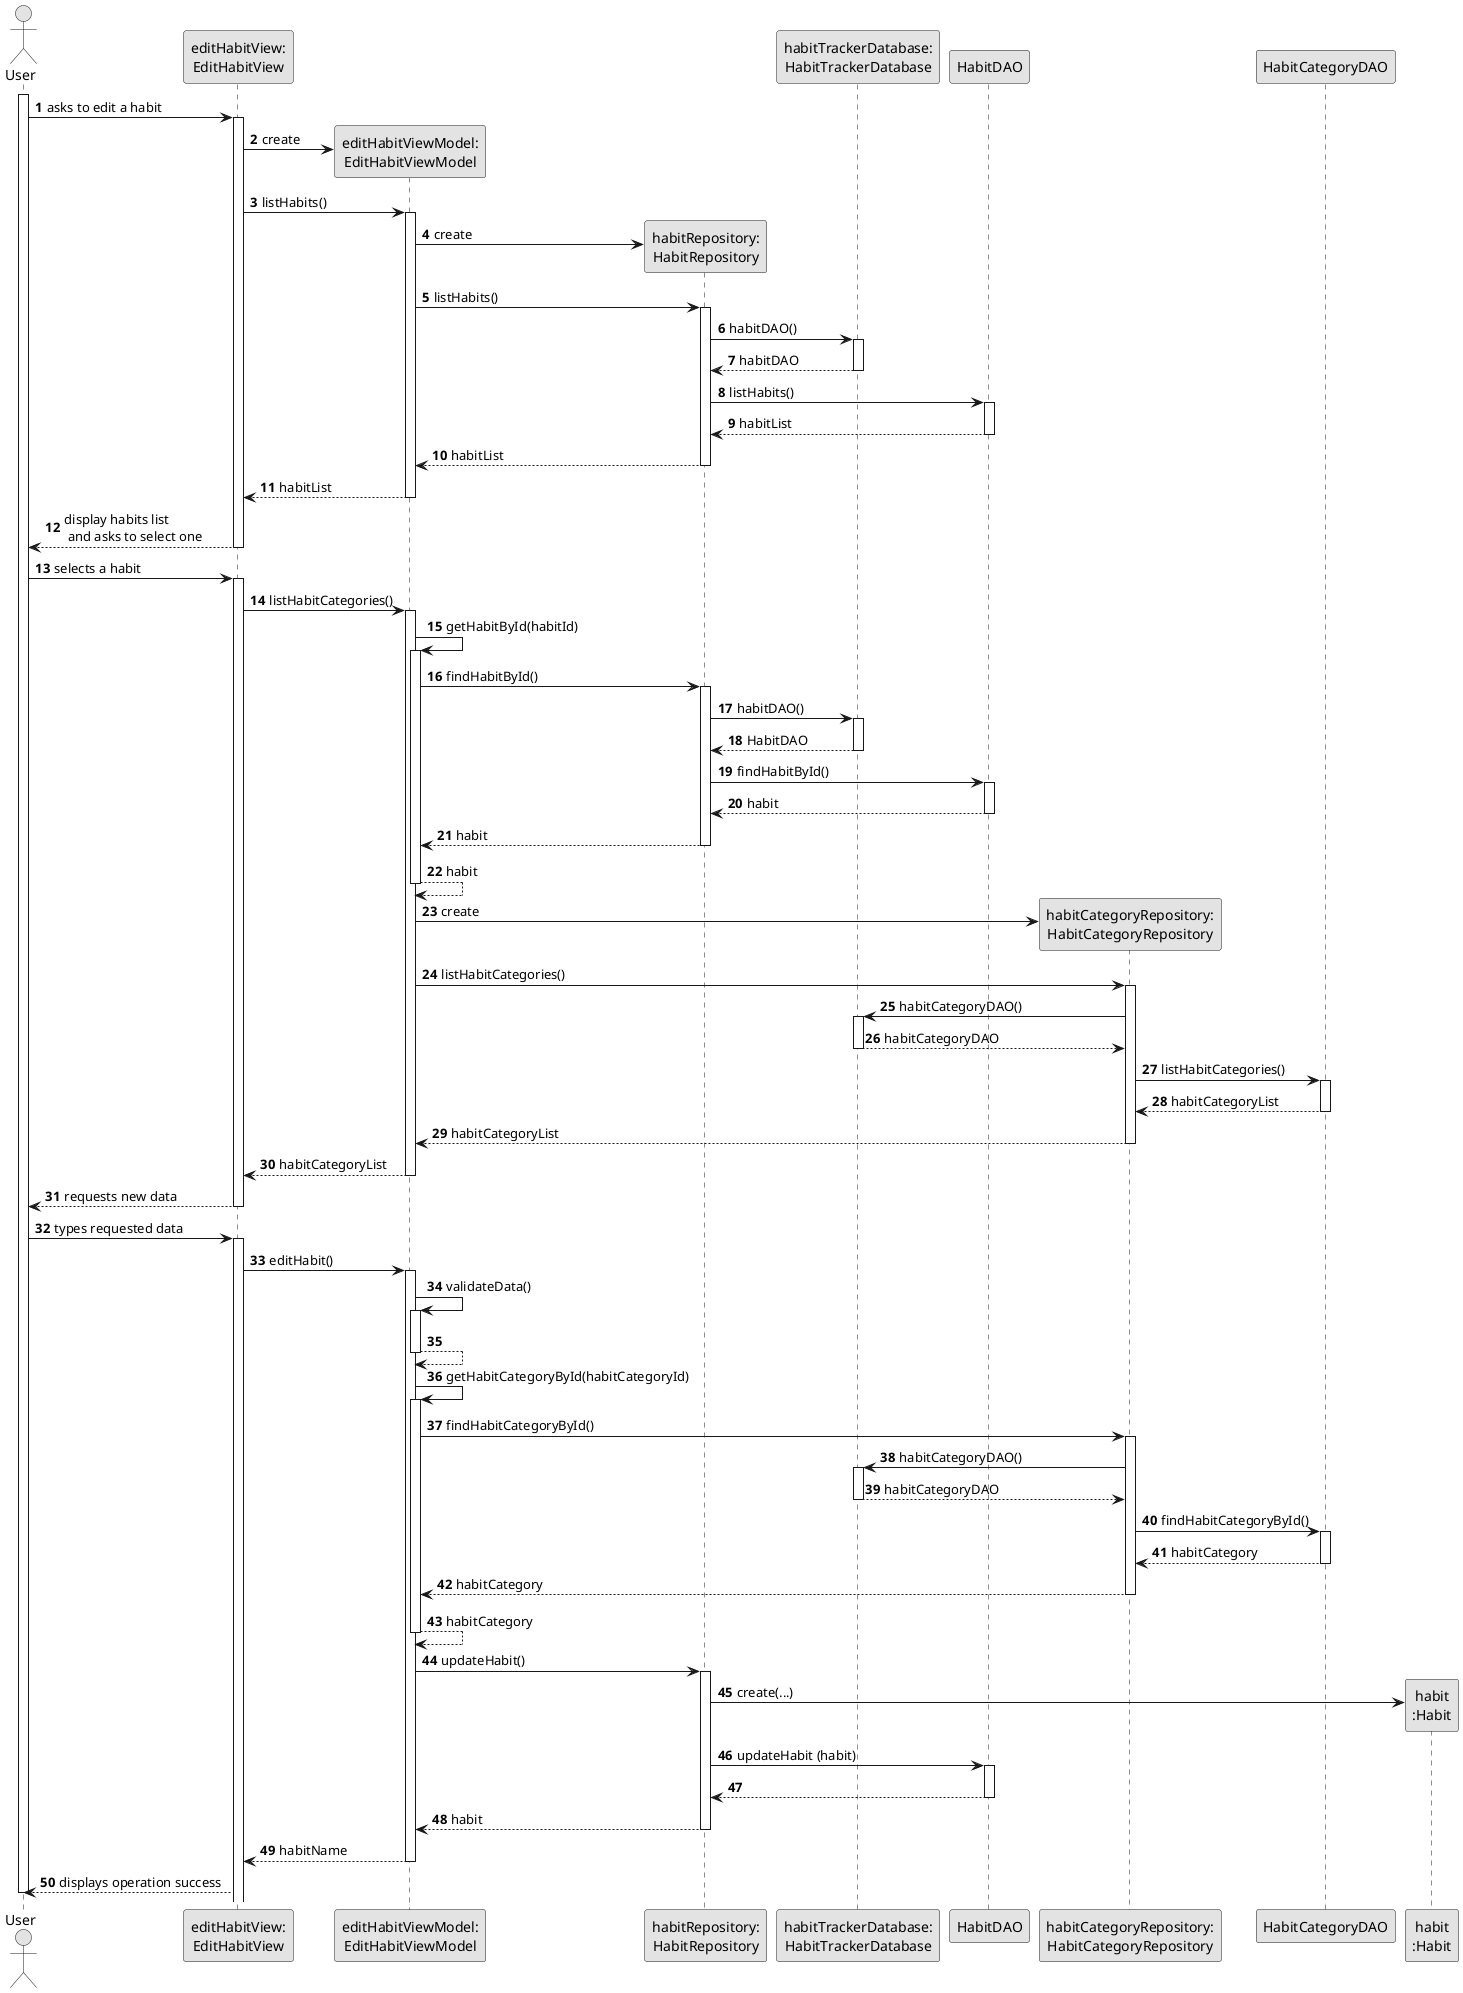 @startuml
skinparam monochrome true
skinparam packageStyle rectangle
skinparam shadowing false

autonumber

actor "User"
participant "editHabitView:\nEditHabitView" as View
participant "editHabitViewModel:\nEditHabitViewModel" as ViewModel
participant "habitRepository:\nHabitRepository" as HabitRepository
participant "habitTrackerDatabase:\nHabitTrackerDatabase" as Database
participant "HabitDAO" as HabitDAO
participant "habitCategoryRepository:\nHabitCategoryRepository" as HabitCategoryRepository
participant "HabitCategoryDAO" as HabitCategoryDAO
participant "habit\n:Habit" as Habit

activate User

    User -> View : asks to edit a habit
    activate View

        View -> ViewModel** : create

        View -> ViewModel : listHabits()
            activate ViewModel

                ViewModel -> HabitRepository** : create

                ViewModel -> HabitRepository : listHabits()
                activate HabitRepository

                    HabitRepository -> Database: habitDAO()
                    activate Database

                        Database --> HabitRepository: habitDAO
                     deactivate Database

                    HabitRepository -> HabitDAO: listHabits()
                    activate HabitDAO

                        HabitDAO --> HabitRepository: habitList
                    deactivate HabitDAO

                    HabitRepository --> ViewModel: habitList
                deactivate HabitRepository

                ViewModel --> View : habitList
            deactivate ViewModel

            View --> User : display habits list\n and asks to select one
        deactivate View

    User -> View : selects a habit
    activate View

        View -> ViewModel : listHabitCategories()
        activate ViewModel

            ViewModel -> ViewModel : getHabitById(habitId)
            activate ViewModel

                ViewModel -> HabitRepository : findHabitById()
                activate HabitRepository

                    HabitRepository -> Database: habitDAO()
                    activate Database

                        Database --> HabitRepository: HabitDAO
                     deactivate Database

                    HabitRepository -> HabitDAO: findHabitById()
                    activate HabitDAO

                        HabitDAO --> HabitRepository: habit
                    deactivate HabitDAO

                    HabitRepository --> ViewModel: habit
                deactivate HabitRepository

                ViewModel --> ViewModel: habit
            deactivate ViewModel

            ViewModel -> HabitCategoryRepository** : create

            ViewModel -> HabitCategoryRepository : listHabitCategories()
            activate HabitCategoryRepository

                HabitCategoryRepository -> Database: habitCategoryDAO()
                activate Database

                    Database --> HabitCategoryRepository: habitCategoryDAO
                 deactivate Database

                HabitCategoryRepository -> HabitCategoryDAO: listHabitCategories()
                activate HabitCategoryDAO

                    HabitCategoryDAO --> HabitCategoryRepository: habitCategoryList
                deactivate HabitCategoryDAO

                HabitCategoryRepository --> ViewModel: habitCategoryList
            deactivate HabitCategoryRepository

            ViewModel --> View : habitCategoryList
        deactivate ViewModel

        View --> User : requests new data
    deactivate View


    User -> View : types requested data
    activate View

        View -> ViewModel : editHabit()
        activate ViewModel

            ViewModel -> ViewModel: validateData()
            activate ViewModel

                ViewModel --> ViewModel
            deactivate ViewModel

            ViewModel -> ViewModel : getHabitCategoryById(habitCategoryId)
            activate ViewModel

                ViewModel -> HabitCategoryRepository : findHabitCategoryById()
                activate HabitCategoryRepository

                    HabitCategoryRepository -> Database: habitCategoryDAO()
                    activate Database

                        Database --> HabitCategoryRepository: habitCategoryDAO
                     deactivate Database

                    HabitCategoryRepository -> HabitCategoryDAO: findHabitCategoryById()
                    activate HabitCategoryDAO

                        HabitCategoryDAO --> HabitCategoryRepository: habitCategory
                    deactivate HabitCategoryDAO

                    HabitCategoryRepository --> ViewModel: habitCategory
                deactivate HabitCategoryRepository

                ViewModel --> ViewModel: habitCategory
            deactivate ViewModel

            ViewModel -> HabitRepository: updateHabit()
            activate HabitRepository
                HabitRepository -> Habit**: create(...)
                HabitRepository -> HabitDAO: updateHabit (habit)
                activate HabitDAO

                    HabitDAO --> HabitRepository
                deactivate HabitDAO

                HabitRepository --> ViewModel: habit
            deactivate HabitRepository

        ViewModel --> View: habitName
    deactivate ViewModel

    View --> User: displays operation success
deactivate User

@enduml